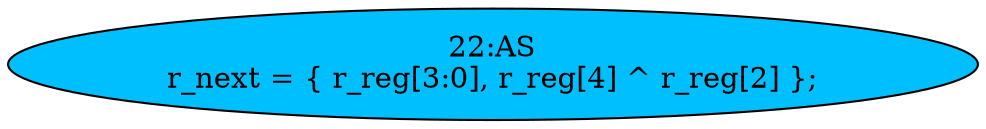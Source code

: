 strict digraph "" {
	node [label="\N"];
	"22:AS"	[ast="<pyverilog.vparser.ast.Assign object at 0x7f169b7bb0d0>",
		def_var="['r_next']",
		fillcolor=deepskyblue,
		label="22:AS
r_next = { r_reg[3:0], r_reg[4] ^ r_reg[2] };",
		statements="[]",
		style=filled,
		typ=Assign,
		use_var="['r_reg', 'r_reg', 'r_reg']"];
}
